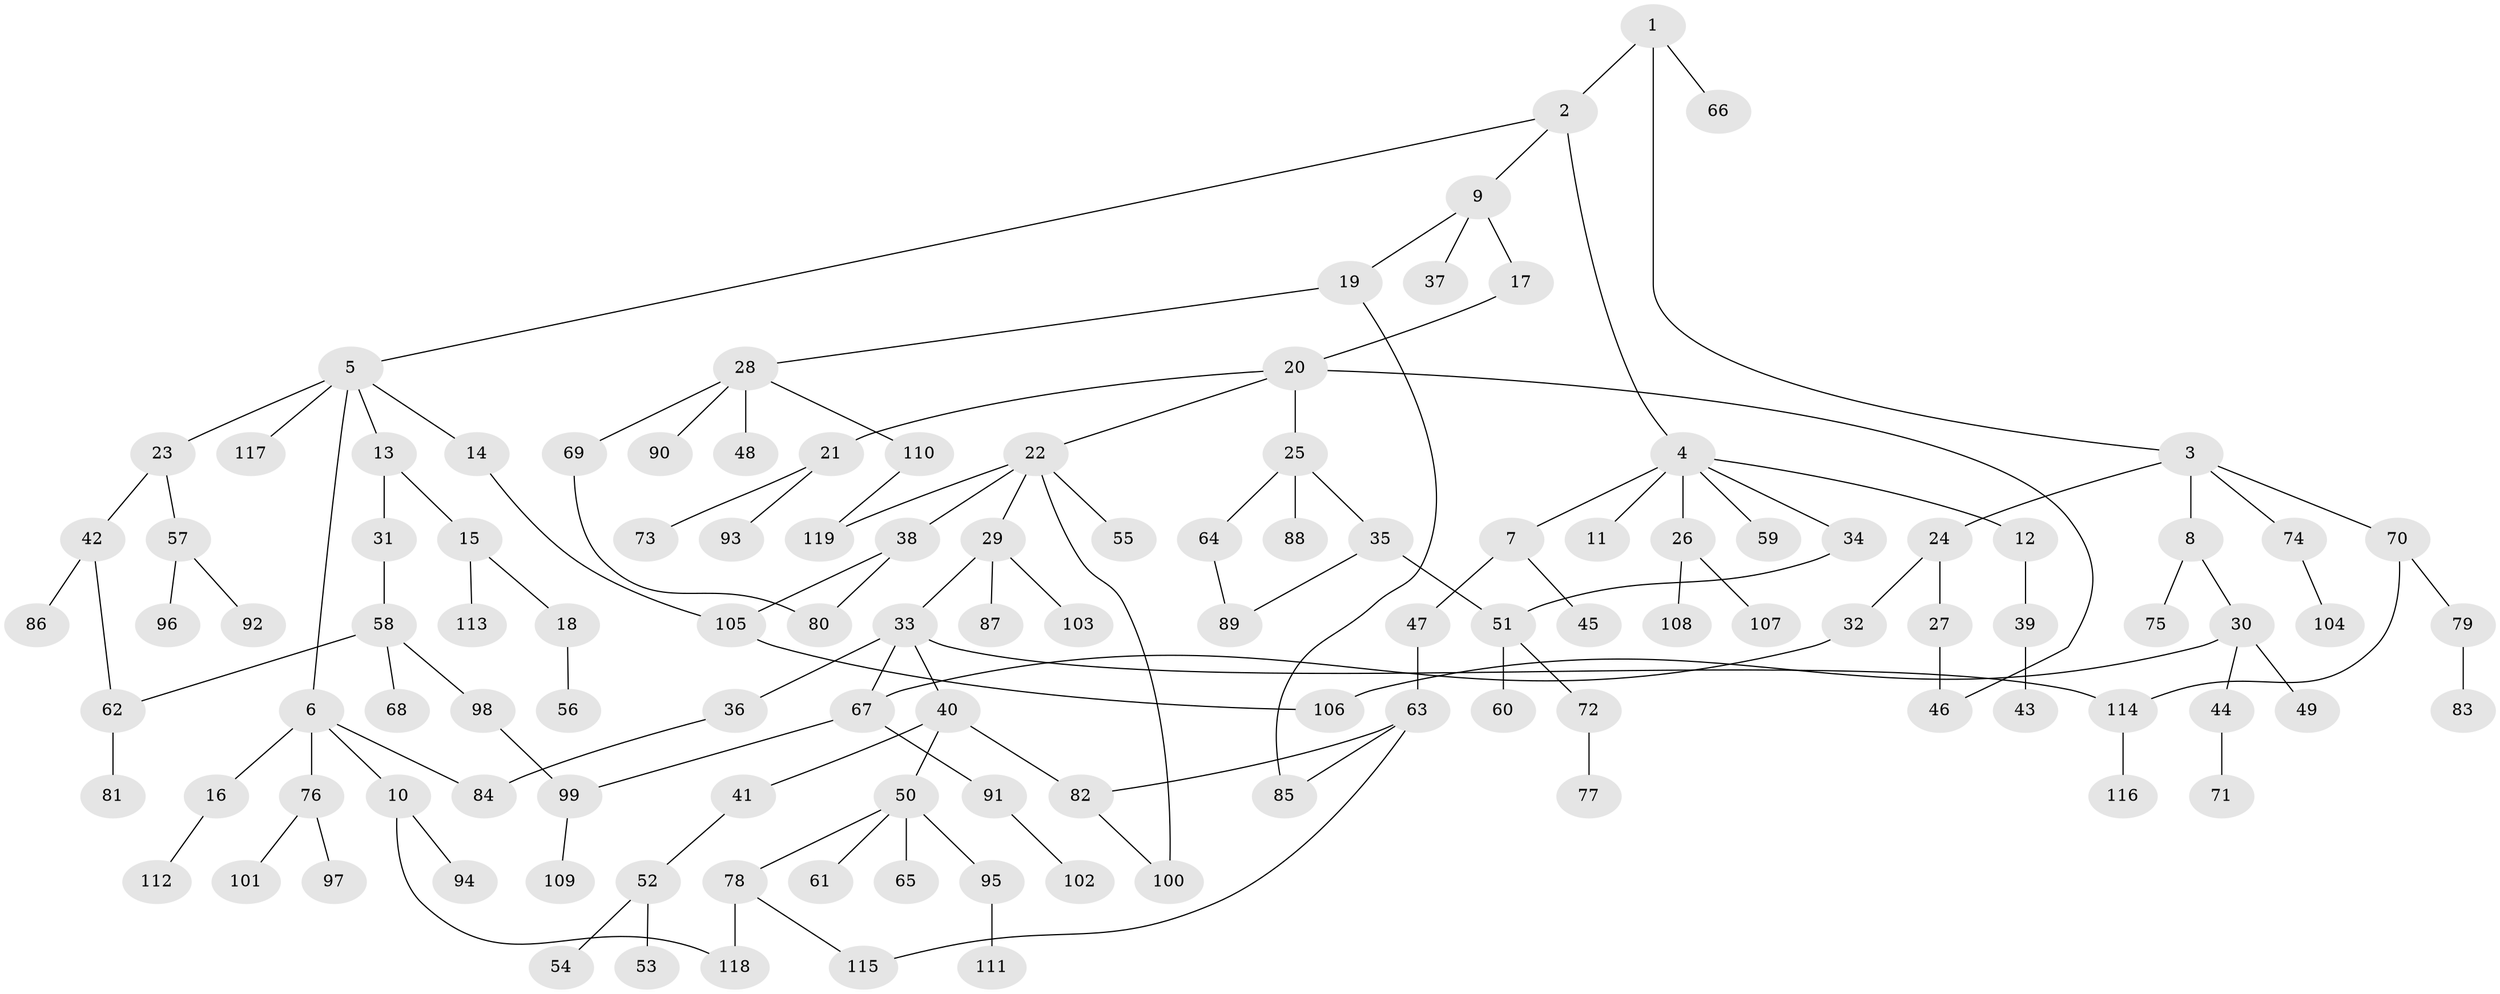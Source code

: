 // Generated by graph-tools (version 1.1) at 2025/41/03/09/25 04:41:25]
// undirected, 119 vertices, 135 edges
graph export_dot {
graph [start="1"]
  node [color=gray90,style=filled];
  1;
  2;
  3;
  4;
  5;
  6;
  7;
  8;
  9;
  10;
  11;
  12;
  13;
  14;
  15;
  16;
  17;
  18;
  19;
  20;
  21;
  22;
  23;
  24;
  25;
  26;
  27;
  28;
  29;
  30;
  31;
  32;
  33;
  34;
  35;
  36;
  37;
  38;
  39;
  40;
  41;
  42;
  43;
  44;
  45;
  46;
  47;
  48;
  49;
  50;
  51;
  52;
  53;
  54;
  55;
  56;
  57;
  58;
  59;
  60;
  61;
  62;
  63;
  64;
  65;
  66;
  67;
  68;
  69;
  70;
  71;
  72;
  73;
  74;
  75;
  76;
  77;
  78;
  79;
  80;
  81;
  82;
  83;
  84;
  85;
  86;
  87;
  88;
  89;
  90;
  91;
  92;
  93;
  94;
  95;
  96;
  97;
  98;
  99;
  100;
  101;
  102;
  103;
  104;
  105;
  106;
  107;
  108;
  109;
  110;
  111;
  112;
  113;
  114;
  115;
  116;
  117;
  118;
  119;
  1 -- 2;
  1 -- 3;
  1 -- 66;
  2 -- 4;
  2 -- 5;
  2 -- 9;
  3 -- 8;
  3 -- 24;
  3 -- 70;
  3 -- 74;
  4 -- 7;
  4 -- 11;
  4 -- 12;
  4 -- 26;
  4 -- 34;
  4 -- 59;
  5 -- 6;
  5 -- 13;
  5 -- 14;
  5 -- 23;
  5 -- 117;
  6 -- 10;
  6 -- 16;
  6 -- 76;
  6 -- 84;
  7 -- 45;
  7 -- 47;
  8 -- 30;
  8 -- 75;
  9 -- 17;
  9 -- 19;
  9 -- 37;
  10 -- 94;
  10 -- 118;
  12 -- 39;
  13 -- 15;
  13 -- 31;
  14 -- 105;
  15 -- 18;
  15 -- 113;
  16 -- 112;
  17 -- 20;
  18 -- 56;
  19 -- 28;
  19 -- 85;
  20 -- 21;
  20 -- 22;
  20 -- 25;
  20 -- 46;
  21 -- 73;
  21 -- 93;
  22 -- 29;
  22 -- 38;
  22 -- 55;
  22 -- 100;
  22 -- 119;
  23 -- 42;
  23 -- 57;
  24 -- 27;
  24 -- 32;
  25 -- 35;
  25 -- 64;
  25 -- 88;
  26 -- 107;
  26 -- 108;
  27 -- 46;
  28 -- 48;
  28 -- 69;
  28 -- 90;
  28 -- 110;
  29 -- 33;
  29 -- 87;
  29 -- 103;
  30 -- 44;
  30 -- 49;
  30 -- 106;
  31 -- 58;
  32 -- 67;
  33 -- 36;
  33 -- 40;
  33 -- 67;
  33 -- 114;
  34 -- 51;
  35 -- 51;
  35 -- 89;
  36 -- 84;
  38 -- 80;
  38 -- 105;
  39 -- 43;
  40 -- 41;
  40 -- 50;
  40 -- 82;
  41 -- 52;
  42 -- 62;
  42 -- 86;
  44 -- 71;
  47 -- 63;
  50 -- 61;
  50 -- 65;
  50 -- 78;
  50 -- 95;
  51 -- 60;
  51 -- 72;
  52 -- 53;
  52 -- 54;
  57 -- 92;
  57 -- 96;
  58 -- 68;
  58 -- 98;
  58 -- 62;
  62 -- 81;
  63 -- 82;
  63 -- 85;
  63 -- 115;
  64 -- 89;
  67 -- 91;
  67 -- 99;
  69 -- 80;
  70 -- 79;
  70 -- 114;
  72 -- 77;
  74 -- 104;
  76 -- 97;
  76 -- 101;
  78 -- 115;
  78 -- 118;
  79 -- 83;
  82 -- 100;
  91 -- 102;
  95 -- 111;
  98 -- 99;
  99 -- 109;
  105 -- 106;
  110 -- 119;
  114 -- 116;
}

